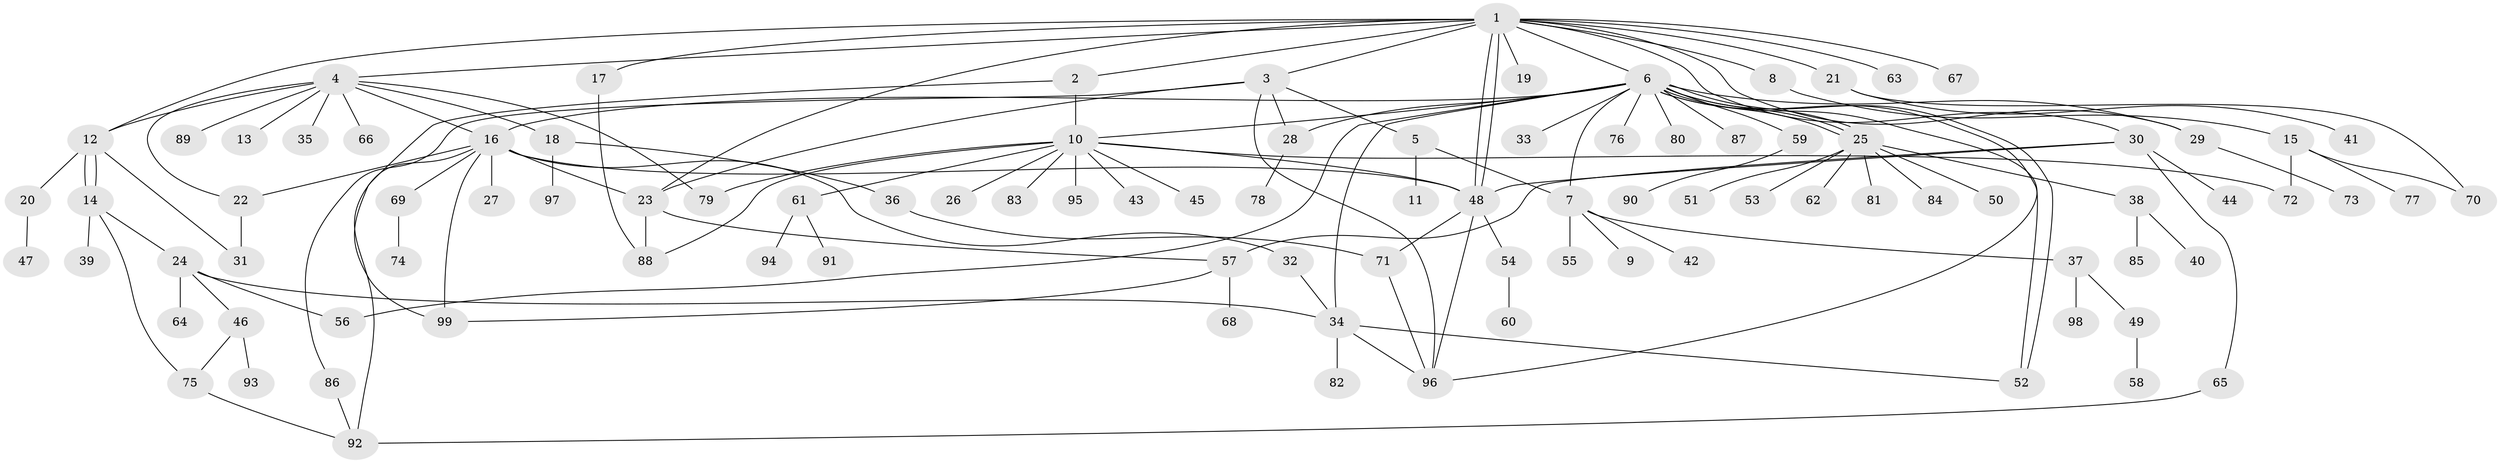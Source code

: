 // Generated by graph-tools (version 1.1) at 2025/11/02/27/25 16:11:14]
// undirected, 99 vertices, 137 edges
graph export_dot {
graph [start="1"]
  node [color=gray90,style=filled];
  1;
  2;
  3;
  4;
  5;
  6;
  7;
  8;
  9;
  10;
  11;
  12;
  13;
  14;
  15;
  16;
  17;
  18;
  19;
  20;
  21;
  22;
  23;
  24;
  25;
  26;
  27;
  28;
  29;
  30;
  31;
  32;
  33;
  34;
  35;
  36;
  37;
  38;
  39;
  40;
  41;
  42;
  43;
  44;
  45;
  46;
  47;
  48;
  49;
  50;
  51;
  52;
  53;
  54;
  55;
  56;
  57;
  58;
  59;
  60;
  61;
  62;
  63;
  64;
  65;
  66;
  67;
  68;
  69;
  70;
  71;
  72;
  73;
  74;
  75;
  76;
  77;
  78;
  79;
  80;
  81;
  82;
  83;
  84;
  85;
  86;
  87;
  88;
  89;
  90;
  91;
  92;
  93;
  94;
  95;
  96;
  97;
  98;
  99;
  1 -- 2;
  1 -- 3;
  1 -- 4;
  1 -- 6;
  1 -- 8;
  1 -- 12;
  1 -- 17;
  1 -- 19;
  1 -- 21;
  1 -- 23;
  1 -- 29;
  1 -- 30;
  1 -- 48;
  1 -- 48;
  1 -- 63;
  1 -- 67;
  2 -- 10;
  2 -- 99;
  3 -- 5;
  3 -- 23;
  3 -- 28;
  3 -- 86;
  3 -- 96;
  4 -- 12;
  4 -- 13;
  4 -- 16;
  4 -- 18;
  4 -- 22;
  4 -- 35;
  4 -- 66;
  4 -- 79;
  4 -- 89;
  5 -- 7;
  5 -- 11;
  6 -- 7;
  6 -- 10;
  6 -- 16;
  6 -- 25;
  6 -- 25;
  6 -- 25;
  6 -- 28;
  6 -- 29;
  6 -- 33;
  6 -- 34;
  6 -- 52;
  6 -- 52;
  6 -- 56;
  6 -- 59;
  6 -- 76;
  6 -- 80;
  6 -- 87;
  6 -- 96;
  7 -- 9;
  7 -- 37;
  7 -- 42;
  7 -- 55;
  8 -- 15;
  10 -- 26;
  10 -- 43;
  10 -- 45;
  10 -- 48;
  10 -- 61;
  10 -- 72;
  10 -- 79;
  10 -- 83;
  10 -- 88;
  10 -- 95;
  12 -- 14;
  12 -- 14;
  12 -- 20;
  12 -- 31;
  14 -- 24;
  14 -- 39;
  14 -- 75;
  15 -- 70;
  15 -- 72;
  15 -- 77;
  16 -- 22;
  16 -- 23;
  16 -- 27;
  16 -- 32;
  16 -- 48;
  16 -- 69;
  16 -- 92;
  16 -- 99;
  17 -- 88;
  18 -- 36;
  18 -- 97;
  20 -- 47;
  21 -- 41;
  21 -- 70;
  22 -- 31;
  23 -- 57;
  23 -- 88;
  24 -- 34;
  24 -- 46;
  24 -- 56;
  24 -- 64;
  25 -- 38;
  25 -- 50;
  25 -- 51;
  25 -- 53;
  25 -- 62;
  25 -- 81;
  25 -- 84;
  28 -- 78;
  29 -- 73;
  30 -- 44;
  30 -- 48;
  30 -- 57;
  30 -- 65;
  32 -- 34;
  34 -- 52;
  34 -- 82;
  34 -- 96;
  36 -- 71;
  37 -- 49;
  37 -- 98;
  38 -- 40;
  38 -- 85;
  46 -- 75;
  46 -- 93;
  48 -- 54;
  48 -- 71;
  48 -- 96;
  49 -- 58;
  54 -- 60;
  57 -- 68;
  57 -- 99;
  59 -- 90;
  61 -- 91;
  61 -- 94;
  65 -- 92;
  69 -- 74;
  71 -- 96;
  75 -- 92;
  86 -- 92;
}
